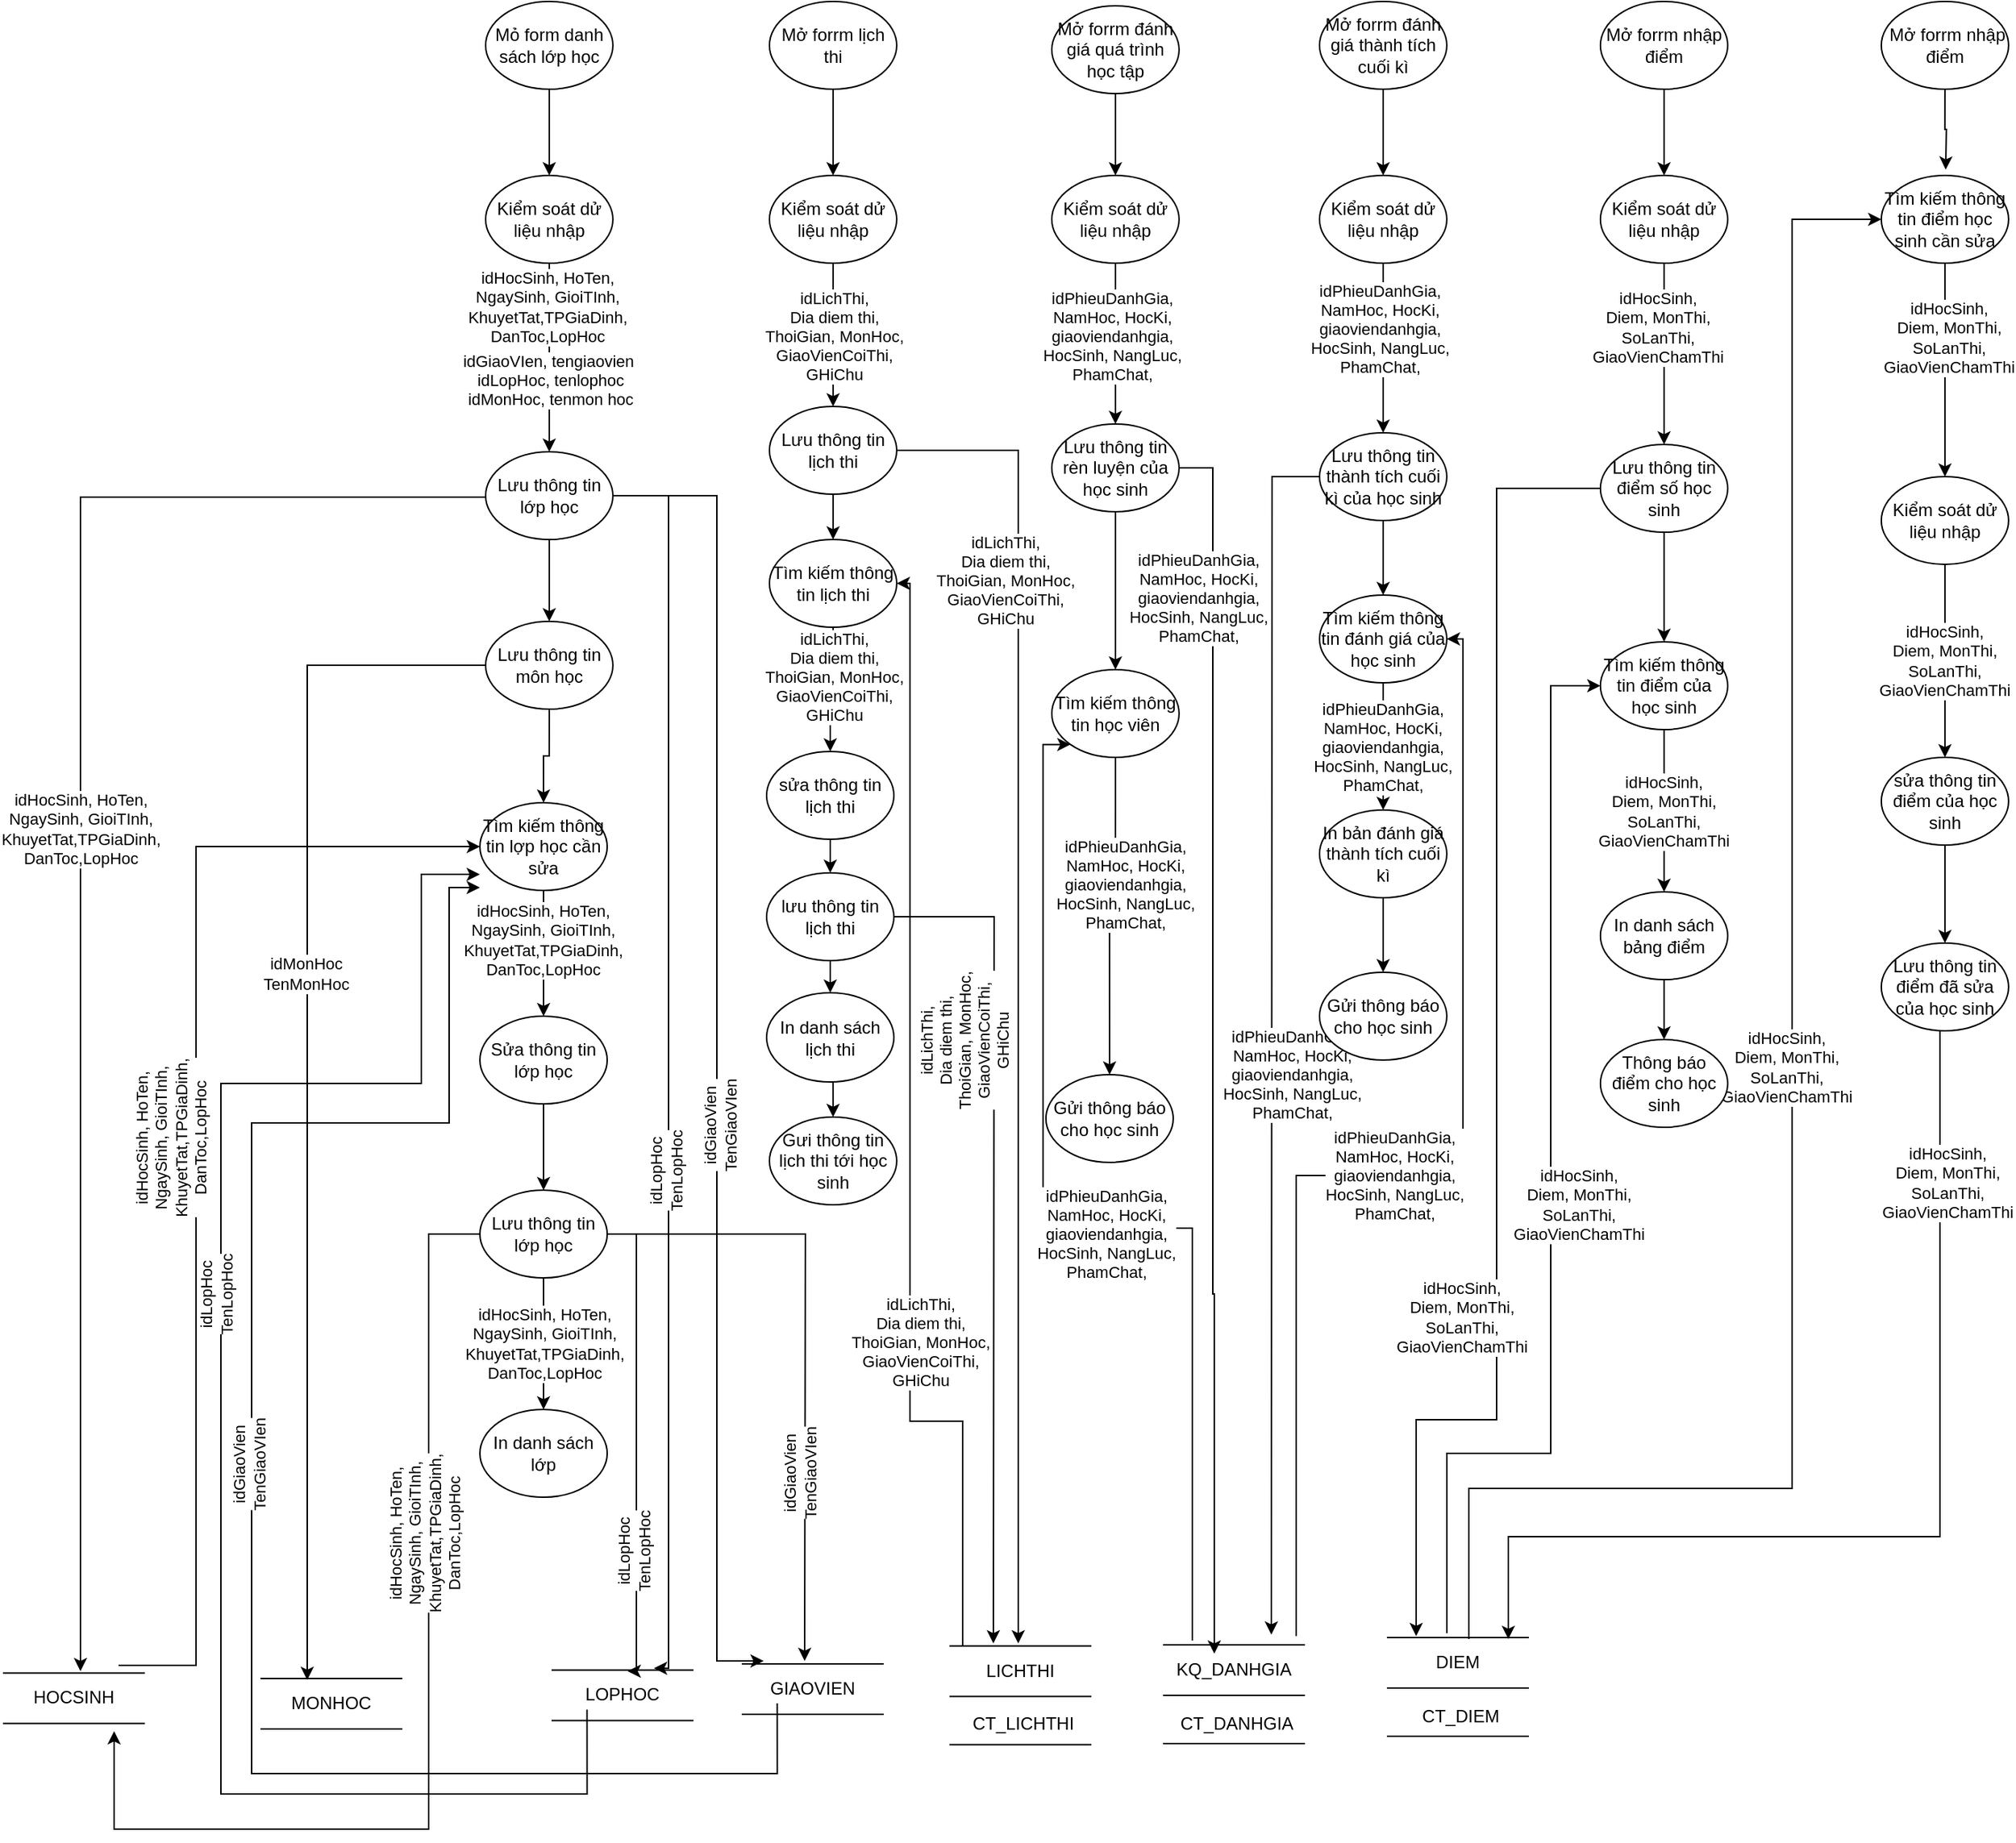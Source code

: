 <mxfile version="14.6.6" type="github">
  <diagram id="HRCuB91BgMO6bVFM-XJB" name="Page-1">
    <mxGraphModel dx="2780" dy="915" grid="0" gridSize="10" guides="1" tooltips="1" connect="1" arrows="1" fold="1" page="1" pageScale="1" pageWidth="1169" pageHeight="827" background="#ffffff" math="0" shadow="0">
      <root>
        <mxCell id="0" />
        <mxCell id="1" parent="0" />
        <mxCell id="DQdRa_5wAz6dzVsRlKzh-37" style="edgeStyle=orthogonalEdgeStyle;rounded=0;orthogonalLoop=1;jettySize=auto;html=1;exitX=0.5;exitY=1;exitDx=0;exitDy=0;entryX=0.5;entryY=0;entryDx=0;entryDy=0;" parent="1" source="DQdRa_5wAz6dzVsRlKzh-1" target="DQdRa_5wAz6dzVsRlKzh-8" edge="1">
          <mxGeometry relative="1" as="geometry" />
        </mxCell>
        <mxCell id="DQdRa_5wAz6dzVsRlKzh-1" value="Mỏ form danh sách lớp học" style="ellipse;whiteSpace=wrap;html=1;" parent="1" vertex="1">
          <mxGeometry x="145.94" y="57" width="87" height="60" as="geometry" />
        </mxCell>
        <mxCell id="DQdRa_5wAz6dzVsRlKzh-38" style="edgeStyle=orthogonalEdgeStyle;rounded=0;orthogonalLoop=1;jettySize=auto;html=1;exitX=0.5;exitY=1;exitDx=0;exitDy=0;entryX=0.5;entryY=0;entryDx=0;entryDy=0;" parent="1" source="DQdRa_5wAz6dzVsRlKzh-3" target="DQdRa_5wAz6dzVsRlKzh-18" edge="1">
          <mxGeometry relative="1" as="geometry" />
        </mxCell>
        <mxCell id="DQdRa_5wAz6dzVsRlKzh-3" value="Mở forrm lịch thi" style="ellipse;whiteSpace=wrap;html=1;" parent="1" vertex="1">
          <mxGeometry x="339.94" y="57" width="87" height="60" as="geometry" />
        </mxCell>
        <mxCell id="DQdRa_5wAz6dzVsRlKzh-39" style="edgeStyle=orthogonalEdgeStyle;rounded=0;orthogonalLoop=1;jettySize=auto;html=1;exitX=0.5;exitY=1;exitDx=0;exitDy=0;entryX=0.5;entryY=0;entryDx=0;entryDy=0;" parent="1" source="DQdRa_5wAz6dzVsRlKzh-4" target="DQdRa_5wAz6dzVsRlKzh-19" edge="1">
          <mxGeometry relative="1" as="geometry" />
        </mxCell>
        <mxCell id="DQdRa_5wAz6dzVsRlKzh-4" value="Mở forrm đánh giá quá trình học tập" style="ellipse;whiteSpace=wrap;html=1;" parent="1" vertex="1">
          <mxGeometry x="532.94" y="60" width="87" height="60" as="geometry" />
        </mxCell>
        <mxCell id="DQdRa_5wAz6dzVsRlKzh-40" style="edgeStyle=orthogonalEdgeStyle;rounded=0;orthogonalLoop=1;jettySize=auto;html=1;exitX=0.5;exitY=1;exitDx=0;exitDy=0;entryX=0.5;entryY=0;entryDx=0;entryDy=0;" parent="1" source="DQdRa_5wAz6dzVsRlKzh-5" target="DQdRa_5wAz6dzVsRlKzh-20" edge="1">
          <mxGeometry relative="1" as="geometry" />
        </mxCell>
        <mxCell id="DQdRa_5wAz6dzVsRlKzh-5" value="Mở forrm đánh giá thành tích cuối kì" style="ellipse;whiteSpace=wrap;html=1;" parent="1" vertex="1">
          <mxGeometry x="715.94" y="57" width="87" height="60" as="geometry" />
        </mxCell>
        <mxCell id="DQdRa_5wAz6dzVsRlKzh-41" style="edgeStyle=orthogonalEdgeStyle;rounded=0;orthogonalLoop=1;jettySize=auto;html=1;exitX=0.5;exitY=1;exitDx=0;exitDy=0;entryX=0.5;entryY=0;entryDx=0;entryDy=0;" parent="1" source="DQdRa_5wAz6dzVsRlKzh-6" target="DQdRa_5wAz6dzVsRlKzh-21" edge="1">
          <mxGeometry relative="1" as="geometry" />
        </mxCell>
        <mxCell id="DQdRa_5wAz6dzVsRlKzh-6" value="Mở forrm nhập điểm" style="ellipse;whiteSpace=wrap;html=1;" parent="1" vertex="1">
          <mxGeometry x="907.94" y="57" width="87" height="60" as="geometry" />
        </mxCell>
        <mxCell id="DQdRa_5wAz6dzVsRlKzh-42" style="edgeStyle=orthogonalEdgeStyle;rounded=0;orthogonalLoop=1;jettySize=auto;html=1;exitX=0.5;exitY=1;exitDx=0;exitDy=0;" parent="1" source="DQdRa_5wAz6dzVsRlKzh-7" edge="1">
          <mxGeometry relative="1" as="geometry">
            <mxPoint x="1143.94" y="172" as="targetPoint" />
          </mxGeometry>
        </mxCell>
        <mxCell id="DQdRa_5wAz6dzVsRlKzh-7" value="&amp;nbsp;Mở forrm nhập điểm" style="ellipse;whiteSpace=wrap;html=1;" parent="1" vertex="1">
          <mxGeometry x="1099.94" y="57" width="87" height="60" as="geometry" />
        </mxCell>
        <mxCell id="DQdRa_5wAz6dzVsRlKzh-45" style="edgeStyle=orthogonalEdgeStyle;rounded=0;orthogonalLoop=1;jettySize=auto;html=1;exitX=0.5;exitY=1;exitDx=0;exitDy=0;entryX=0.5;entryY=0;entryDx=0;entryDy=0;" parent="1" source="DQdRa_5wAz6dzVsRlKzh-8" target="DQdRa_5wAz6dzVsRlKzh-9" edge="1">
          <mxGeometry relative="1" as="geometry" />
        </mxCell>
        <mxCell id="DQdRa_5wAz6dzVsRlKzh-64" value="&lt;div&gt;idHocSinh, HoTen,&lt;/div&gt;&lt;div&gt; NgaySinh, GioiTInh, &lt;br&gt;&lt;/div&gt;&lt;div&gt;KhuyetTat,TPGiaDinh, &lt;br&gt;&lt;/div&gt;&lt;div&gt;DanToc,LopHoc&lt;/div&gt;" style="edgeLabel;html=1;align=center;verticalAlign=middle;resizable=0;points=[];" parent="DQdRa_5wAz6dzVsRlKzh-45" vertex="1" connectable="0">
          <mxGeometry x="-0.26" y="-2" relative="1" as="geometry">
            <mxPoint y="-18" as="offset" />
          </mxGeometry>
        </mxCell>
        <mxCell id="LD-oFK9vkFttL465IhcC-10" value="idGiaoVIen, tengiaovien&amp;nbsp;&lt;br&gt;idLopHoc, tenlophoc&lt;br&gt;idMonHoc, tenmon hoc" style="edgeLabel;html=1;align=center;verticalAlign=middle;resizable=0;points=[];" vertex="1" connectable="0" parent="DQdRa_5wAz6dzVsRlKzh-45">
          <mxGeometry x="0.23" relative="1" as="geometry">
            <mxPoint as="offset" />
          </mxGeometry>
        </mxCell>
        <mxCell id="DQdRa_5wAz6dzVsRlKzh-8" value="Kiểm soát dử liệu nhập" style="ellipse;whiteSpace=wrap;html=1;" parent="1" vertex="1">
          <mxGeometry x="145.94" y="176" width="87" height="60" as="geometry" />
        </mxCell>
        <mxCell id="DQdRa_5wAz6dzVsRlKzh-50" value="&lt;div&gt;idHocSinh, HoTen,&lt;/div&gt;&lt;div&gt; NgaySinh, GioiTInh, &lt;br&gt;&lt;/div&gt;&lt;div&gt;KhuyetTat,TPGiaDinh, &lt;br&gt;&lt;/div&gt;&lt;div&gt;DanToc,LopHoc&lt;/div&gt;" style="edgeStyle=orthogonalEdgeStyle;rounded=0;orthogonalLoop=1;jettySize=auto;html=1;exitX=0.5;exitY=1;exitDx=0;exitDy=0;" parent="1" source="DQdRa_5wAz6dzVsRlKzh-9" edge="1">
          <mxGeometry x="-0.0" relative="1" as="geometry">
            <mxPoint x="-131" y="1199" as="targetPoint" />
            <Array as="points">
              <mxPoint x="189" y="396" />
              <mxPoint x="-131" y="396" />
            </Array>
            <mxPoint as="offset" />
          </mxGeometry>
        </mxCell>
        <mxCell id="DQdRa_5wAz6dzVsRlKzh-91" style="edgeStyle=orthogonalEdgeStyle;rounded=0;orthogonalLoop=1;jettySize=auto;html=1;exitX=0.5;exitY=1;exitDx=0;exitDy=0;entryX=0.5;entryY=0;entryDx=0;entryDy=0;" parent="1" source="DQdRa_5wAz6dzVsRlKzh-9" target="LD-oFK9vkFttL465IhcC-12" edge="1">
          <mxGeometry relative="1" as="geometry" />
        </mxCell>
        <mxCell id="LD-oFK9vkFttL465IhcC-16" style="edgeStyle=orthogonalEdgeStyle;rounded=0;orthogonalLoop=1;jettySize=auto;html=1;exitX=1;exitY=0.5;exitDx=0;exitDy=0;" edge="1" parent="1" source="DQdRa_5wAz6dzVsRlKzh-9">
          <mxGeometry relative="1" as="geometry">
            <mxPoint x="261" y="1197" as="targetPoint" />
            <Array as="points">
              <mxPoint x="271" y="395" />
              <mxPoint x="271" y="1197" />
            </Array>
          </mxGeometry>
        </mxCell>
        <mxCell id="LD-oFK9vkFttL465IhcC-17" value="idLopHoc&lt;br&gt;TenLopHoc" style="edgeLabel;html=1;align=center;verticalAlign=middle;resizable=0;points=[];rotation=-90;" vertex="1" connectable="0" parent="LD-oFK9vkFttL465IhcC-16">
          <mxGeometry x="0.176" y="-2" relative="1" as="geometry">
            <mxPoint as="offset" />
          </mxGeometry>
        </mxCell>
        <mxCell id="LD-oFK9vkFttL465IhcC-18" style="edgeStyle=orthogonalEdgeStyle;rounded=0;orthogonalLoop=1;jettySize=auto;html=1;exitX=1;exitY=0.5;exitDx=0;exitDy=0;" edge="1" parent="1" source="DQdRa_5wAz6dzVsRlKzh-9">
          <mxGeometry relative="1" as="geometry">
            <mxPoint x="336" y="1192" as="targetPoint" />
            <Array as="points">
              <mxPoint x="304" y="395" />
              <mxPoint x="304" y="1192" />
            </Array>
          </mxGeometry>
        </mxCell>
        <mxCell id="LD-oFK9vkFttL465IhcC-19" value="idGiaoVien&lt;br&gt;TenGiaoVIen" style="edgeLabel;html=1;align=center;verticalAlign=middle;resizable=0;points=[];rotation=-90;" vertex="1" connectable="0" parent="LD-oFK9vkFttL465IhcC-18">
          <mxGeometry x="0.116" y="2" relative="1" as="geometry">
            <mxPoint as="offset" />
          </mxGeometry>
        </mxCell>
        <mxCell id="DQdRa_5wAz6dzVsRlKzh-9" value="Lưu thông tin lớp học" style="ellipse;whiteSpace=wrap;html=1;" parent="1" vertex="1">
          <mxGeometry x="145.94" y="365" width="87" height="60" as="geometry" />
        </mxCell>
        <mxCell id="DQdRa_5wAz6dzVsRlKzh-61" style="edgeStyle=orthogonalEdgeStyle;rounded=0;orthogonalLoop=1;jettySize=auto;html=1;exitX=0.5;exitY=1;exitDx=0;exitDy=0;entryX=0.5;entryY=0;entryDx=0;entryDy=0;" parent="1" source="DQdRa_5wAz6dzVsRlKzh-10" target="DQdRa_5wAz6dzVsRlKzh-11" edge="1">
          <mxGeometry relative="1" as="geometry" />
        </mxCell>
        <mxCell id="DQdRa_5wAz6dzVsRlKzh-94" value="&lt;div&gt;idHocSinh, HoTen,&lt;/div&gt;&lt;div&gt; NgaySinh, GioiTInh, &lt;br&gt;&lt;/div&gt;&lt;div&gt;KhuyetTat,TPGiaDinh, &lt;br&gt;&lt;/div&gt;&lt;div&gt;DanToc,LopHoc&lt;/div&gt;" style="edgeLabel;html=1;align=center;verticalAlign=middle;resizable=0;points=[];" parent="DQdRa_5wAz6dzVsRlKzh-61" vertex="1" connectable="0">
          <mxGeometry x="-0.209" y="-1" relative="1" as="geometry">
            <mxPoint as="offset" />
          </mxGeometry>
        </mxCell>
        <mxCell id="DQdRa_5wAz6dzVsRlKzh-10" value="Tìm kiếm thông tin lợp học cần sửa" style="ellipse;whiteSpace=wrap;html=1;" parent="1" vertex="1">
          <mxGeometry x="142.04" y="605" width="87" height="60" as="geometry" />
        </mxCell>
        <mxCell id="DQdRa_5wAz6dzVsRlKzh-62" value="" style="edgeStyle=orthogonalEdgeStyle;rounded=0;orthogonalLoop=1;jettySize=auto;html=1;exitX=0.5;exitY=1;exitDx=0;exitDy=0;entryX=0.5;entryY=0;entryDx=0;entryDy=0;" parent="1" source="DQdRa_5wAz6dzVsRlKzh-11" target="DQdRa_5wAz6dzVsRlKzh-12" edge="1">
          <mxGeometry relative="1" as="geometry" />
        </mxCell>
        <mxCell id="DQdRa_5wAz6dzVsRlKzh-11" value="Sửa thông tin lớp học" style="ellipse;whiteSpace=wrap;html=1;" parent="1" vertex="1">
          <mxGeometry x="142.04" y="751" width="87" height="60" as="geometry" />
        </mxCell>
        <mxCell id="DQdRa_5wAz6dzVsRlKzh-63" value="&lt;div&gt;idHocSinh, HoTen,&lt;/div&gt;&lt;div&gt; NgaySinh, GioiTInh, &lt;br&gt;&lt;/div&gt;&lt;div&gt;KhuyetTat,TPGiaDinh, &lt;br&gt;&lt;/div&gt;&lt;div&gt;DanToc,LopHoc&lt;/div&gt;" style="edgeStyle=orthogonalEdgeStyle;rounded=0;orthogonalLoop=1;jettySize=auto;html=1;exitX=0.5;exitY=1;exitDx=0;exitDy=0;entryX=0.5;entryY=0;entryDx=0;entryDy=0;" parent="1" source="DQdRa_5wAz6dzVsRlKzh-12" target="DQdRa_5wAz6dzVsRlKzh-13" edge="1">
          <mxGeometry relative="1" as="geometry" />
        </mxCell>
        <mxCell id="LD-oFK9vkFttL465IhcC-20" style="edgeStyle=orthogonalEdgeStyle;rounded=0;orthogonalLoop=1;jettySize=auto;html=1;exitX=0;exitY=0.5;exitDx=0;exitDy=0;" edge="1" parent="1" source="DQdRa_5wAz6dzVsRlKzh-12">
          <mxGeometry relative="1" as="geometry">
            <mxPoint x="-108" y="1240" as="targetPoint" />
            <Array as="points">
              <mxPoint x="107" y="900" />
              <mxPoint x="107" y="1307" />
              <mxPoint x="-108" y="1307" />
            </Array>
          </mxGeometry>
        </mxCell>
        <mxCell id="LD-oFK9vkFttL465IhcC-21" value="&lt;div&gt;idHocSinh, HoTen,&lt;/div&gt;&lt;div&gt;NgaySinh, GioiTInh,&lt;br&gt;&lt;/div&gt;&lt;div&gt;KhuyetTat,TPGiaDinh,&lt;br&gt;&lt;/div&gt;&lt;div&gt;DanToc,LopHoc&lt;/div&gt;" style="edgeLabel;html=1;align=center;verticalAlign=middle;resizable=0;points=[];rotation=-90;" vertex="1" connectable="0" parent="LD-oFK9vkFttL465IhcC-20">
          <mxGeometry x="-0.45" y="1" relative="1" as="geometry">
            <mxPoint x="-4" y="41" as="offset" />
          </mxGeometry>
        </mxCell>
        <mxCell id="LD-oFK9vkFttL465IhcC-22" style="edgeStyle=orthogonalEdgeStyle;rounded=0;orthogonalLoop=1;jettySize=auto;html=1;exitX=1;exitY=0.5;exitDx=0;exitDy=0;" edge="1" parent="1" source="DQdRa_5wAz6dzVsRlKzh-12">
          <mxGeometry relative="1" as="geometry">
            <mxPoint x="243" y="1199" as="targetPoint" />
            <Array as="points">
              <mxPoint x="249" y="900" />
              <mxPoint x="249" y="1199" />
            </Array>
          </mxGeometry>
        </mxCell>
        <mxCell id="LD-oFK9vkFttL465IhcC-23" value="idLopHoc&lt;br&gt;TenLopHoc" style="edgeLabel;html=1;align=center;verticalAlign=middle;resizable=0;points=[];rotation=-90;" vertex="1" connectable="0" parent="LD-oFK9vkFttL465IhcC-22">
          <mxGeometry x="0.188" y="1" relative="1" as="geometry">
            <mxPoint x="-3" y="44" as="offset" />
          </mxGeometry>
        </mxCell>
        <mxCell id="LD-oFK9vkFttL465IhcC-24" style="edgeStyle=orthogonalEdgeStyle;rounded=0;orthogonalLoop=1;jettySize=auto;html=1;exitX=1;exitY=0.5;exitDx=0;exitDy=0;" edge="1" parent="1" source="DQdRa_5wAz6dzVsRlKzh-12">
          <mxGeometry relative="1" as="geometry">
            <mxPoint x="364" y="1192" as="targetPoint" />
          </mxGeometry>
        </mxCell>
        <mxCell id="LD-oFK9vkFttL465IhcC-25" value="idGiaoVien&lt;br&gt;TenGiaoVIen" style="edgeLabel;html=1;align=center;verticalAlign=middle;resizable=0;points=[];rotation=-90;" vertex="1" connectable="0" parent="LD-oFK9vkFttL465IhcC-24">
          <mxGeometry x="0.4" y="-3" relative="1" as="geometry">
            <mxPoint as="offset" />
          </mxGeometry>
        </mxCell>
        <mxCell id="DQdRa_5wAz6dzVsRlKzh-12" value="Lưu thông tin lớp học" style="ellipse;whiteSpace=wrap;html=1;" parent="1" vertex="1">
          <mxGeometry x="142.04" y="870" width="87" height="60" as="geometry" />
        </mxCell>
        <mxCell id="DQdRa_5wAz6dzVsRlKzh-92" style="edgeStyle=orthogonalEdgeStyle;rounded=0;orthogonalLoop=1;jettySize=auto;html=1;entryX=0;entryY=0.5;entryDx=0;entryDy=0;" parent="1" target="DQdRa_5wAz6dzVsRlKzh-10" edge="1">
          <mxGeometry relative="1" as="geometry">
            <mxPoint x="-105" y="1195" as="sourcePoint" />
            <Array as="points">
              <mxPoint x="-52" y="1195" />
              <mxPoint x="-52" y="635" />
            </Array>
          </mxGeometry>
        </mxCell>
        <mxCell id="DQdRa_5wAz6dzVsRlKzh-93" value="&lt;div&gt;idHocSinh, HoTen,&lt;/div&gt;&lt;div&gt; NgaySinh, GioiTInh, &lt;br&gt;&lt;/div&gt;&lt;div&gt;KhuyetTat,TPGiaDinh, &lt;br&gt;&lt;/div&gt;&lt;div&gt;DanToc,LopHoc&lt;/div&gt;" style="edgeLabel;html=1;align=center;verticalAlign=middle;resizable=0;points=[];rotation=-90;" parent="DQdRa_5wAz6dzVsRlKzh-92" vertex="1" connectable="0">
          <mxGeometry x="0.456" y="-2" relative="1" as="geometry">
            <mxPoint x="-19" y="174" as="offset" />
          </mxGeometry>
        </mxCell>
        <mxCell id="DQdRa_5wAz6dzVsRlKzh-13" value="In danh sách lớp" style="ellipse;whiteSpace=wrap;html=1;" parent="1" vertex="1">
          <mxGeometry x="142.04" y="1020" width="87" height="60" as="geometry" />
        </mxCell>
        <mxCell id="DQdRa_5wAz6dzVsRlKzh-51" style="edgeStyle=orthogonalEdgeStyle;rounded=0;orthogonalLoop=1;jettySize=auto;html=1;exitX=0.5;exitY=1;exitDx=0;exitDy=0;entryX=0.5;entryY=0;entryDx=0;entryDy=0;" parent="1" source="DQdRa_5wAz6dzVsRlKzh-15" target="DQdRa_5wAz6dzVsRlKzh-16" edge="1">
          <mxGeometry relative="1" as="geometry" />
        </mxCell>
        <mxCell id="DQdRa_5wAz6dzVsRlKzh-95" style="edgeStyle=orthogonalEdgeStyle;rounded=0;orthogonalLoop=1;jettySize=auto;html=1;exitX=1;exitY=0.5;exitDx=0;exitDy=0;" parent="1" source="DQdRa_5wAz6dzVsRlKzh-15" edge="1">
          <mxGeometry relative="1" as="geometry">
            <mxPoint x="510" y="1180" as="targetPoint" />
            <Array as="points">
              <mxPoint x="510" y="364" />
              <mxPoint x="510" y="1180" />
            </Array>
          </mxGeometry>
        </mxCell>
        <mxCell id="DQdRa_5wAz6dzVsRlKzh-98" value="&lt;div&gt;idLichThi, &lt;br&gt;&lt;/div&gt;&lt;div&gt;Dia diem thi, &lt;br&gt;&lt;/div&gt;&lt;div&gt;ThoiGian, MonHoc, &lt;br&gt;&lt;/div&gt;&lt;div&gt;GiaoVienCoiThi, &lt;br&gt;&lt;/div&gt;&lt;div&gt;GHiChu&lt;/div&gt;" style="edgeLabel;html=1;align=center;verticalAlign=middle;resizable=0;points=[];" parent="DQdRa_5wAz6dzVsRlKzh-95" vertex="1" connectable="0">
          <mxGeometry x="-0.446" y="1" relative="1" as="geometry">
            <mxPoint x="-10" y="-77" as="offset" />
          </mxGeometry>
        </mxCell>
        <mxCell id="DQdRa_5wAz6dzVsRlKzh-15" value="Lưu thông tin lịch thi" style="ellipse;whiteSpace=wrap;html=1;" parent="1" vertex="1">
          <mxGeometry x="339.94" y="334" width="87" height="60" as="geometry" />
        </mxCell>
        <mxCell id="DQdRa_5wAz6dzVsRlKzh-60" style="edgeStyle=orthogonalEdgeStyle;rounded=0;orthogonalLoop=1;jettySize=auto;html=1;exitX=0.5;exitY=1;exitDx=0;exitDy=0;entryX=0.5;entryY=0;entryDx=0;entryDy=0;" parent="1" source="DQdRa_5wAz6dzVsRlKzh-16" target="LD-oFK9vkFttL465IhcC-26" edge="1">
          <mxGeometry relative="1" as="geometry" />
        </mxCell>
        <mxCell id="DQdRa_5wAz6dzVsRlKzh-101" value="&lt;div&gt;idLichThi, &lt;br&gt;&lt;/div&gt;&lt;div&gt;Dia diem thi, &lt;br&gt;&lt;/div&gt;&lt;div&gt;ThoiGian, MonHoc, &lt;br&gt;&lt;/div&gt;&lt;div&gt;GiaoVienCoiThi, &lt;br&gt;&lt;/div&gt;&lt;div&gt;GHiChu&lt;/div&gt;" style="edgeLabel;html=1;align=center;verticalAlign=middle;resizable=0;points=[];" parent="DQdRa_5wAz6dzVsRlKzh-60" vertex="1" connectable="0">
          <mxGeometry x="-0.301" relative="1" as="geometry">
            <mxPoint y="3" as="offset" />
          </mxGeometry>
        </mxCell>
        <mxCell id="DQdRa_5wAz6dzVsRlKzh-16" value="Tìm kiếm thông tin lịch thi" style="ellipse;whiteSpace=wrap;html=1;" parent="1" vertex="1">
          <mxGeometry x="339.94" y="425" width="87" height="60" as="geometry" />
        </mxCell>
        <mxCell id="DQdRa_5wAz6dzVsRlKzh-99" style="edgeStyle=orthogonalEdgeStyle;rounded=0;orthogonalLoop=1;jettySize=auto;html=1;entryX=1;entryY=0.5;entryDx=0;entryDy=0;" parent="1" target="DQdRa_5wAz6dzVsRlKzh-16" edge="1">
          <mxGeometry relative="1" as="geometry">
            <mxPoint x="472" y="1182" as="sourcePoint" />
            <Array as="points">
              <mxPoint x="472" y="1028" />
              <mxPoint x="436" y="1028" />
              <mxPoint x="436" y="455" />
            </Array>
          </mxGeometry>
        </mxCell>
        <mxCell id="DQdRa_5wAz6dzVsRlKzh-100" value="&lt;div&gt;idLichThi, &lt;br&gt;&lt;/div&gt;&lt;div&gt;Dia diem thi, &lt;br&gt;&lt;/div&gt;&lt;div&gt;ThoiGian, MonHoc, &lt;br&gt;&lt;/div&gt;&lt;div&gt;GiaoVienCoiThi, &lt;br&gt;&lt;/div&gt;&lt;div&gt;GHiChu&lt;/div&gt;" style="edgeLabel;html=1;align=center;verticalAlign=middle;resizable=0;points=[];" parent="DQdRa_5wAz6dzVsRlKzh-99" vertex="1" connectable="0">
          <mxGeometry x="0.256" y="1" relative="1" as="geometry">
            <mxPoint x="8" y="241" as="offset" />
          </mxGeometry>
        </mxCell>
        <mxCell id="DQdRa_5wAz6dzVsRlKzh-17" value="Gưi thông tin lịch thi tới học sinh" style="ellipse;whiteSpace=wrap;html=1;" parent="1" vertex="1">
          <mxGeometry x="339.94" y="820" width="87" height="60" as="geometry" />
        </mxCell>
        <mxCell id="DQdRa_5wAz6dzVsRlKzh-96" style="edgeStyle=orthogonalEdgeStyle;rounded=0;orthogonalLoop=1;jettySize=auto;html=1;exitX=0.5;exitY=1;exitDx=0;exitDy=0;entryX=0.5;entryY=0;entryDx=0;entryDy=0;" parent="1" source="DQdRa_5wAz6dzVsRlKzh-18" target="DQdRa_5wAz6dzVsRlKzh-15" edge="1">
          <mxGeometry relative="1" as="geometry" />
        </mxCell>
        <mxCell id="DQdRa_5wAz6dzVsRlKzh-97" value="&lt;div&gt;idLichThi, &lt;br&gt;&lt;/div&gt;&lt;div&gt;Dia diem thi, &lt;br&gt;&lt;/div&gt;&lt;div&gt;ThoiGian, MonHoc, &lt;br&gt;&lt;/div&gt;&lt;div&gt;GiaoVienCoiThi, &lt;br&gt;&lt;/div&gt;&lt;div&gt;GHiChu&lt;/div&gt;" style="edgeLabel;html=1;align=center;verticalAlign=middle;resizable=0;points=[];" parent="DQdRa_5wAz6dzVsRlKzh-96" vertex="1" connectable="0">
          <mxGeometry x="-0.273" y="-3" relative="1" as="geometry">
            <mxPoint x="3" y="14" as="offset" />
          </mxGeometry>
        </mxCell>
        <mxCell id="DQdRa_5wAz6dzVsRlKzh-18" value="Kiểm soát dử liệu nhập" style="ellipse;whiteSpace=wrap;html=1;" parent="1" vertex="1">
          <mxGeometry x="339.94" y="176" width="87" height="60" as="geometry" />
        </mxCell>
        <mxCell id="DQdRa_5wAz6dzVsRlKzh-102" style="edgeStyle=orthogonalEdgeStyle;rounded=0;orthogonalLoop=1;jettySize=auto;html=1;exitX=0.5;exitY=1;exitDx=0;exitDy=0;entryX=0.5;entryY=0;entryDx=0;entryDy=0;" parent="1" source="DQdRa_5wAz6dzVsRlKzh-19" target="DQdRa_5wAz6dzVsRlKzh-24" edge="1">
          <mxGeometry relative="1" as="geometry" />
        </mxCell>
        <mxCell id="DQdRa_5wAz6dzVsRlKzh-103" value="&lt;div&gt;idPhieuDanhGia, &lt;br&gt;&lt;/div&gt;&lt;div&gt;NamHoc, HocKi, &lt;br&gt;&lt;/div&gt;&lt;div&gt;giaoviendanhgia, &lt;br&gt;&lt;/div&gt;&lt;div&gt;HocSinh, NangLuc, &lt;br&gt;&lt;/div&gt;&lt;div&gt;PhamChat, &lt;/div&gt;" style="edgeLabel;html=1;align=center;verticalAlign=middle;resizable=0;points=[];" parent="DQdRa_5wAz6dzVsRlKzh-102" vertex="1" connectable="0">
          <mxGeometry x="-0.288" y="-3" relative="1" as="geometry">
            <mxPoint y="11" as="offset" />
          </mxGeometry>
        </mxCell>
        <mxCell id="DQdRa_5wAz6dzVsRlKzh-19" value="Kiểm soát dử liệu nhập" style="ellipse;whiteSpace=wrap;html=1;" parent="1" vertex="1">
          <mxGeometry x="532.94" y="176" width="87" height="60" as="geometry" />
        </mxCell>
        <mxCell id="DQdRa_5wAz6dzVsRlKzh-48" style="edgeStyle=orthogonalEdgeStyle;rounded=0;orthogonalLoop=1;jettySize=auto;html=1;exitX=0.5;exitY=1;exitDx=0;exitDy=0;" parent="1" source="DQdRa_5wAz6dzVsRlKzh-20" target="DQdRa_5wAz6dzVsRlKzh-27" edge="1">
          <mxGeometry relative="1" as="geometry" />
        </mxCell>
        <mxCell id="DQdRa_5wAz6dzVsRlKzh-110" value="&lt;div&gt;idPhieuDanhGia, &lt;br&gt;&lt;/div&gt;&lt;div&gt;NamHoc, HocKi, &lt;br&gt;&lt;/div&gt;&lt;div&gt;giaoviendanhgia, &lt;br&gt;&lt;/div&gt;&lt;div&gt;HocSinh, NangLuc, &lt;br&gt;&lt;/div&gt;&lt;div&gt;PhamChat, &lt;/div&gt;" style="edgeLabel;html=1;align=center;verticalAlign=middle;resizable=0;points=[];" parent="DQdRa_5wAz6dzVsRlKzh-48" vertex="1" connectable="0">
          <mxGeometry x="-0.223" y="-3" relative="1" as="geometry">
            <mxPoint as="offset" />
          </mxGeometry>
        </mxCell>
        <mxCell id="DQdRa_5wAz6dzVsRlKzh-20" value="Kiểm soát dử liệu nhập" style="ellipse;whiteSpace=wrap;html=1;" parent="1" vertex="1">
          <mxGeometry x="715.94" y="176" width="87" height="60" as="geometry" />
        </mxCell>
        <mxCell id="DQdRa_5wAz6dzVsRlKzh-49" style="edgeStyle=orthogonalEdgeStyle;rounded=0;orthogonalLoop=1;jettySize=auto;html=1;exitX=0.5;exitY=1;exitDx=0;exitDy=0;" parent="1" source="DQdRa_5wAz6dzVsRlKzh-21" target="DQdRa_5wAz6dzVsRlKzh-30" edge="1">
          <mxGeometry relative="1" as="geometry" />
        </mxCell>
        <mxCell id="DQdRa_5wAz6dzVsRlKzh-114" value="&lt;div&gt;idHocSinh, &lt;br&gt;&lt;/div&gt;&lt;div&gt;Diem, MonThi, &lt;br&gt;&lt;/div&gt;&lt;div&gt;SoLanThi, &lt;br&gt;&lt;/div&gt;&lt;div&gt;GiaoVienChamThi&lt;/div&gt;" style="edgeLabel;html=1;align=center;verticalAlign=middle;resizable=0;points=[];" parent="DQdRa_5wAz6dzVsRlKzh-49" vertex="1" connectable="0">
          <mxGeometry x="-0.292" y="-5" relative="1" as="geometry">
            <mxPoint as="offset" />
          </mxGeometry>
        </mxCell>
        <mxCell id="DQdRa_5wAz6dzVsRlKzh-21" value="Kiểm soát dử liệu nhập" style="ellipse;whiteSpace=wrap;html=1;" parent="1" vertex="1">
          <mxGeometry x="907.94" y="176" width="87" height="60" as="geometry" />
        </mxCell>
        <mxCell id="DQdRa_5wAz6dzVsRlKzh-55" value="&lt;div&gt;idHocSinh, &lt;br&gt;&lt;/div&gt;&lt;div&gt;Diem, MonThi, &lt;br&gt;&lt;/div&gt;&lt;div&gt;SoLanThi, &lt;br&gt;&lt;/div&gt;&lt;div&gt;GiaoVienChamThi&lt;/div&gt;" style="edgeStyle=orthogonalEdgeStyle;rounded=0;orthogonalLoop=1;jettySize=auto;html=1;exitX=0.5;exitY=1;exitDx=0;exitDy=0;entryX=0.5;entryY=0;entryDx=0;entryDy=0;" parent="1" source="DQdRa_5wAz6dzVsRlKzh-22" target="LD-oFK9vkFttL465IhcC-40" edge="1">
          <mxGeometry relative="1" as="geometry">
            <mxPoint x="1139.44" y="543.0" as="targetPoint" />
            <mxPoint as="offset" />
          </mxGeometry>
        </mxCell>
        <mxCell id="DQdRa_5wAz6dzVsRlKzh-22" value="Kiểm soát dử liệu nhập" style="ellipse;whiteSpace=wrap;html=1;" parent="1" vertex="1">
          <mxGeometry x="1099.94" y="382" width="87" height="60" as="geometry" />
        </mxCell>
        <mxCell id="DQdRa_5wAz6dzVsRlKzh-59" value="&lt;div&gt;idPhieuDanhGia, &lt;br&gt;&lt;/div&gt;&lt;div&gt;NamHoc, HocKi, &lt;br&gt;&lt;/div&gt;&lt;div&gt;giaoviendanhgia, &lt;br&gt;&lt;/div&gt;&lt;div&gt;HocSinh, NangLuc, &lt;br&gt;&lt;/div&gt;&lt;div&gt;PhamChat, &lt;/div&gt;" style="edgeStyle=orthogonalEdgeStyle;rounded=0;orthogonalLoop=1;jettySize=auto;html=1;exitX=0.5;exitY=1;exitDx=0;exitDy=0;" parent="1" source="DQdRa_5wAz6dzVsRlKzh-23" target="DQdRa_5wAz6dzVsRlKzh-25" edge="1">
          <mxGeometry x="-0.213" y="7" relative="1" as="geometry">
            <mxPoint as="offset" />
          </mxGeometry>
        </mxCell>
        <mxCell id="DQdRa_5wAz6dzVsRlKzh-23" value="Tìm kiếm thông tin học viên" style="ellipse;whiteSpace=wrap;html=1;" parent="1" vertex="1">
          <mxGeometry x="532.94" y="514" width="87" height="60" as="geometry" />
        </mxCell>
        <mxCell id="DQdRa_5wAz6dzVsRlKzh-52" style="edgeStyle=orthogonalEdgeStyle;rounded=0;orthogonalLoop=1;jettySize=auto;html=1;exitX=0.5;exitY=1;exitDx=0;exitDy=0;entryX=0.5;entryY=0;entryDx=0;entryDy=0;" parent="1" source="DQdRa_5wAz6dzVsRlKzh-24" target="DQdRa_5wAz6dzVsRlKzh-23" edge="1">
          <mxGeometry relative="1" as="geometry" />
        </mxCell>
        <mxCell id="DQdRa_5wAz6dzVsRlKzh-104" style="edgeStyle=orthogonalEdgeStyle;rounded=0;orthogonalLoop=1;jettySize=auto;html=1;exitX=1;exitY=0.5;exitDx=0;exitDy=0;" parent="1" source="DQdRa_5wAz6dzVsRlKzh-24" edge="1">
          <mxGeometry relative="1" as="geometry">
            <mxPoint x="644" y="1187" as="targetPoint" />
            <Array as="points">
              <mxPoint x="643" y="376" />
              <mxPoint x="643" y="941" />
              <mxPoint x="644" y="941" />
            </Array>
          </mxGeometry>
        </mxCell>
        <mxCell id="DQdRa_5wAz6dzVsRlKzh-105" value="&lt;div&gt;idPhieuDanhGia, &lt;br&gt;&lt;/div&gt;&lt;div&gt;NamHoc, HocKi, &lt;br&gt;&lt;/div&gt;&lt;div&gt;giaoviendanhgia, &lt;br&gt;&lt;/div&gt;&lt;div&gt;HocSinh, NangLuc, &lt;br&gt;&lt;/div&gt;&lt;div&gt;PhamChat, &lt;/div&gt;" style="edgeLabel;html=1;align=center;verticalAlign=middle;resizable=0;points=[];" parent="DQdRa_5wAz6dzVsRlKzh-104" vertex="1" connectable="0">
          <mxGeometry x="-0.054" relative="1" as="geometry">
            <mxPoint x="-10" y="-283" as="offset" />
          </mxGeometry>
        </mxCell>
        <mxCell id="DQdRa_5wAz6dzVsRlKzh-24" value="Lưu thông tin rèn luyện của học sinh" style="ellipse;whiteSpace=wrap;html=1;" parent="1" vertex="1">
          <mxGeometry x="532.94" y="346" width="87" height="60" as="geometry" />
        </mxCell>
        <mxCell id="DQdRa_5wAz6dzVsRlKzh-25" value="Gửi thông báo cho học sinh" style="ellipse;whiteSpace=wrap;html=1;" parent="1" vertex="1">
          <mxGeometry x="528.94" y="791" width="87" height="60" as="geometry" />
        </mxCell>
        <mxCell id="DQdRa_5wAz6dzVsRlKzh-53" value="" style="edgeStyle=orthogonalEdgeStyle;rounded=0;orthogonalLoop=1;jettySize=auto;html=1;exitX=0.5;exitY=1;exitDx=0;exitDy=0;entryX=0.5;entryY=0;entryDx=0;entryDy=0;" parent="1" source="DQdRa_5wAz6dzVsRlKzh-27" target="DQdRa_5wAz6dzVsRlKzh-28" edge="1">
          <mxGeometry relative="1" as="geometry" />
        </mxCell>
        <mxCell id="DQdRa_5wAz6dzVsRlKzh-109" style="edgeStyle=orthogonalEdgeStyle;rounded=0;orthogonalLoop=1;jettySize=auto;html=1;exitX=0;exitY=0.5;exitDx=0;exitDy=0;" parent="1" source="DQdRa_5wAz6dzVsRlKzh-27" edge="1">
          <mxGeometry relative="1" as="geometry">
            <mxPoint x="683" y="1174" as="targetPoint" />
          </mxGeometry>
        </mxCell>
        <mxCell id="DQdRa_5wAz6dzVsRlKzh-111" value="&lt;div&gt;idPhieuDanhGia, &lt;br&gt;&lt;/div&gt;&lt;div&gt;NamHoc, HocKi, &lt;br&gt;&lt;/div&gt;&lt;div&gt;giaoviendanhgia, &lt;br&gt;&lt;/div&gt;&lt;div&gt;HocSinh, NangLuc, &lt;br&gt;&lt;/div&gt;&lt;div&gt;PhamChat, &lt;/div&gt;" style="edgeLabel;html=1;align=center;verticalAlign=middle;resizable=0;points=[];" parent="DQdRa_5wAz6dzVsRlKzh-109" vertex="1" connectable="0">
          <mxGeometry x="0.306" relative="1" as="geometry">
            <mxPoint x="14" y="-97" as="offset" />
          </mxGeometry>
        </mxCell>
        <mxCell id="DQdRa_5wAz6dzVsRlKzh-27" value="Lưu thông tin thành tích cuối kì của học sinh" style="ellipse;whiteSpace=wrap;html=1;" parent="1" vertex="1">
          <mxGeometry x="715.94" y="352" width="87" height="60" as="geometry" />
        </mxCell>
        <mxCell id="DQdRa_5wAz6dzVsRlKzh-58" value="&lt;div&gt;idPhieuDanhGia, &lt;br&gt;&lt;/div&gt;&lt;div&gt;NamHoc, HocKi, &lt;br&gt;&lt;/div&gt;&lt;div&gt;giaoviendanhgia, &lt;br&gt;&lt;/div&gt;&lt;div&gt;HocSinh, NangLuc, &lt;br&gt;&lt;/div&gt;&lt;div&gt;PhamChat, &lt;/div&gt;" style="edgeStyle=orthogonalEdgeStyle;rounded=0;orthogonalLoop=1;jettySize=auto;html=1;exitX=0.5;exitY=1;exitDx=0;exitDy=0;entryX=0.5;entryY=0;entryDx=0;entryDy=0;" parent="1" source="DQdRa_5wAz6dzVsRlKzh-28" target="DQdRa_5wAz6dzVsRlKzh-29" edge="1">
          <mxGeometry relative="1" as="geometry" />
        </mxCell>
        <mxCell id="DQdRa_5wAz6dzVsRlKzh-28" value="Tìm kiếm thông tin đánh giá của học sinh" style="ellipse;whiteSpace=wrap;html=1;" parent="1" vertex="1">
          <mxGeometry x="715.94" y="463" width="87" height="60" as="geometry" />
        </mxCell>
        <mxCell id="LD-oFK9vkFttL465IhcC-37" style="edgeStyle=orthogonalEdgeStyle;rounded=0;orthogonalLoop=1;jettySize=auto;html=1;exitX=0.5;exitY=1;exitDx=0;exitDy=0;entryX=0.5;entryY=0;entryDx=0;entryDy=0;" edge="1" parent="1" source="DQdRa_5wAz6dzVsRlKzh-29" target="LD-oFK9vkFttL465IhcC-36">
          <mxGeometry relative="1" as="geometry" />
        </mxCell>
        <mxCell id="DQdRa_5wAz6dzVsRlKzh-29" value="In bản đánh giá thành tích cuối kì" style="ellipse;whiteSpace=wrap;html=1;" parent="1" vertex="1">
          <mxGeometry x="715.94" y="610" width="87" height="60" as="geometry" />
        </mxCell>
        <mxCell id="DQdRa_5wAz6dzVsRlKzh-54" style="edgeStyle=orthogonalEdgeStyle;rounded=0;orthogonalLoop=1;jettySize=auto;html=1;exitX=0.5;exitY=1;exitDx=0;exitDy=0;" parent="1" source="DQdRa_5wAz6dzVsRlKzh-30" target="DQdRa_5wAz6dzVsRlKzh-31" edge="1">
          <mxGeometry relative="1" as="geometry" />
        </mxCell>
        <mxCell id="DQdRa_5wAz6dzVsRlKzh-107" style="edgeStyle=orthogonalEdgeStyle;rounded=0;orthogonalLoop=1;jettySize=auto;html=1;exitX=0;exitY=0.5;exitDx=0;exitDy=0;" parent="1" source="DQdRa_5wAz6dzVsRlKzh-30" edge="1">
          <mxGeometry relative="1" as="geometry">
            <mxPoint x="782" y="1175" as="targetPoint" />
            <Array as="points">
              <mxPoint x="837" y="390" />
              <mxPoint x="837" y="1027" />
              <mxPoint x="782" y="1027" />
            </Array>
          </mxGeometry>
        </mxCell>
        <mxCell id="LD-oFK9vkFttL465IhcC-42" value="&lt;div&gt;idHocSinh,&lt;br&gt;&lt;/div&gt;&lt;div&gt;Diem, MonThi,&lt;br&gt;&lt;/div&gt;&lt;div&gt;SoLanThi,&lt;br&gt;&lt;/div&gt;&lt;div&gt;GiaoVienChamThi&lt;/div&gt;" style="edgeLabel;html=1;align=center;verticalAlign=middle;resizable=0;points=[];" vertex="1" connectable="0" parent="DQdRa_5wAz6dzVsRlKzh-107">
          <mxGeometry x="0.403" relative="1" as="geometry">
            <mxPoint x="-24" y="-1" as="offset" />
          </mxGeometry>
        </mxCell>
        <mxCell id="DQdRa_5wAz6dzVsRlKzh-30" value="Lưu thông tin điểm số học sinh" style="ellipse;whiteSpace=wrap;html=1;" parent="1" vertex="1">
          <mxGeometry x="907.94" y="360" width="87" height="60" as="geometry" />
        </mxCell>
        <mxCell id="DQdRa_5wAz6dzVsRlKzh-57" value="&lt;div&gt;idHocSinh, &lt;br&gt;&lt;/div&gt;&lt;div&gt;Diem, MonThi, &lt;br&gt;&lt;/div&gt;&lt;div&gt;SoLanThi, &lt;br&gt;&lt;/div&gt;&lt;div&gt;GiaoVienChamThi&lt;/div&gt;" style="edgeStyle=orthogonalEdgeStyle;rounded=0;orthogonalLoop=1;jettySize=auto;html=1;exitX=0.5;exitY=1;exitDx=0;exitDy=0;entryX=0.5;entryY=0;entryDx=0;entryDy=0;" parent="1" source="DQdRa_5wAz6dzVsRlKzh-31" target="DQdRa_5wAz6dzVsRlKzh-32" edge="1">
          <mxGeometry relative="1" as="geometry" />
        </mxCell>
        <mxCell id="DQdRa_5wAz6dzVsRlKzh-31" value="Tìm kiếm thông tin điểm của học sinh" style="ellipse;whiteSpace=wrap;html=1;" parent="1" vertex="1">
          <mxGeometry x="907.94" y="495" width="87" height="60" as="geometry" />
        </mxCell>
        <mxCell id="LD-oFK9vkFttL465IhcC-39" style="edgeStyle=orthogonalEdgeStyle;rounded=0;orthogonalLoop=1;jettySize=auto;html=1;exitX=0.5;exitY=1;exitDx=0;exitDy=0;" edge="1" parent="1" source="DQdRa_5wAz6dzVsRlKzh-32" target="LD-oFK9vkFttL465IhcC-38">
          <mxGeometry relative="1" as="geometry" />
        </mxCell>
        <mxCell id="DQdRa_5wAz6dzVsRlKzh-32" value="In danh sách bảng điểm" style="ellipse;whiteSpace=wrap;html=1;" parent="1" vertex="1">
          <mxGeometry x="907.94" y="666" width="87" height="60" as="geometry" />
        </mxCell>
        <mxCell id="DQdRa_5wAz6dzVsRlKzh-43" style="edgeStyle=orthogonalEdgeStyle;rounded=0;orthogonalLoop=1;jettySize=auto;html=1;exitX=0.5;exitY=1;exitDx=0;exitDy=0;entryX=0.5;entryY=0;entryDx=0;entryDy=0;" parent="1" source="DQdRa_5wAz6dzVsRlKzh-33" target="DQdRa_5wAz6dzVsRlKzh-22" edge="1">
          <mxGeometry relative="1" as="geometry" />
        </mxCell>
        <mxCell id="DQdRa_5wAz6dzVsRlKzh-44" value="Text" style="edgeLabel;html=1;align=center;verticalAlign=middle;resizable=0;points=[];" parent="DQdRa_5wAz6dzVsRlKzh-43" vertex="1" connectable="0">
          <mxGeometry x="-0.178" y="1" relative="1" as="geometry">
            <mxPoint as="offset" />
          </mxGeometry>
        </mxCell>
        <mxCell id="DQdRa_5wAz6dzVsRlKzh-115" value="&lt;div&gt;idHocSinh, &lt;br&gt;&lt;/div&gt;&lt;div&gt;Diem, MonThi, &lt;br&gt;&lt;/div&gt;&lt;div&gt;SoLanThi, &lt;br&gt;&lt;/div&gt;&lt;div&gt;GiaoVienChamThi&lt;/div&gt;" style="edgeLabel;html=1;align=center;verticalAlign=middle;resizable=0;points=[];" parent="DQdRa_5wAz6dzVsRlKzh-43" vertex="1" connectable="0">
          <mxGeometry x="-0.302" y="2" relative="1" as="geometry">
            <mxPoint as="offset" />
          </mxGeometry>
        </mxCell>
        <mxCell id="DQdRa_5wAz6dzVsRlKzh-33" value="Tìm kiếm thông tin điểm học sinh cần sửa" style="ellipse;whiteSpace=wrap;html=1;" parent="1" vertex="1">
          <mxGeometry x="1099.94" y="176" width="87" height="60" as="geometry" />
        </mxCell>
        <mxCell id="DQdRa_5wAz6dzVsRlKzh-108" style="edgeStyle=orthogonalEdgeStyle;rounded=0;orthogonalLoop=1;jettySize=auto;html=1;exitX=0.5;exitY=1;exitDx=0;exitDy=0;" parent="1" source="DQdRa_5wAz6dzVsRlKzh-35" edge="1">
          <mxGeometry relative="1" as="geometry">
            <Array as="points">
              <mxPoint x="1140" y="1107" />
              <mxPoint x="845" y="1107" />
            </Array>
            <mxPoint x="845" y="1177" as="targetPoint" />
          </mxGeometry>
        </mxCell>
        <mxCell id="DQdRa_5wAz6dzVsRlKzh-116" value="&lt;div&gt;idHocSinh, &lt;br&gt;&lt;/div&gt;&lt;div&gt;Diem, MonThi, &lt;br&gt;&lt;/div&gt;&lt;div&gt;SoLanThi, &lt;br&gt;&lt;/div&gt;&lt;div&gt;GiaoVienChamThi&lt;/div&gt;" style="edgeLabel;html=1;align=center;verticalAlign=middle;resizable=0;points=[];" parent="DQdRa_5wAz6dzVsRlKzh-108" vertex="1" connectable="0">
          <mxGeometry x="-0.701" y="5" relative="1" as="geometry">
            <mxPoint as="offset" />
          </mxGeometry>
        </mxCell>
        <mxCell id="DQdRa_5wAz6dzVsRlKzh-35" value="Lưu thông tin điểm đã sửa của học sinh" style="ellipse;whiteSpace=wrap;html=1;" parent="1" vertex="1">
          <mxGeometry x="1099.94" y="701" width="87" height="60" as="geometry" />
        </mxCell>
        <mxCell id="DQdRa_5wAz6dzVsRlKzh-66" value="" style="endArrow=none;html=1;" parent="1" edge="1">
          <mxGeometry width="50" height="50" relative="1" as="geometry">
            <mxPoint x="-184" y="1200.25" as="sourcePoint" />
            <mxPoint x="-87" y="1200.25" as="targetPoint" />
          </mxGeometry>
        </mxCell>
        <mxCell id="DQdRa_5wAz6dzVsRlKzh-67" value="" style="endArrow=none;html=1;" parent="1" edge="1">
          <mxGeometry width="50" height="50" relative="1" as="geometry">
            <mxPoint x="-184" y="1234.75" as="sourcePoint" />
            <mxPoint x="-87" y="1234.75" as="targetPoint" />
          </mxGeometry>
        </mxCell>
        <mxCell id="DQdRa_5wAz6dzVsRlKzh-69" value="HOCSINH" style="text;html=1;strokeColor=none;fillColor=none;align=center;verticalAlign=middle;whiteSpace=wrap;rounded=0;" parent="1" vertex="1">
          <mxGeometry x="-184" y="1207.25" width="97" height="20" as="geometry" />
        </mxCell>
        <mxCell id="DQdRa_5wAz6dzVsRlKzh-71" value="" style="endArrow=none;html=1;" parent="1" edge="1">
          <mxGeometry width="50" height="50" relative="1" as="geometry">
            <mxPoint x="463" y="1181.75" as="sourcePoint" />
            <mxPoint x="560" y="1181.75" as="targetPoint" />
          </mxGeometry>
        </mxCell>
        <mxCell id="DQdRa_5wAz6dzVsRlKzh-72" value="" style="endArrow=none;html=1;" parent="1" edge="1">
          <mxGeometry width="50" height="50" relative="1" as="geometry">
            <mxPoint x="463" y="1216.25" as="sourcePoint" />
            <mxPoint x="560" y="1216.25" as="targetPoint" />
          </mxGeometry>
        </mxCell>
        <mxCell id="DQdRa_5wAz6dzVsRlKzh-73" value="LICHTHI" style="text;html=1;strokeColor=none;fillColor=none;align=center;verticalAlign=middle;whiteSpace=wrap;rounded=0;" parent="1" vertex="1">
          <mxGeometry x="463" y="1188.75" width="97" height="20" as="geometry" />
        </mxCell>
        <mxCell id="DQdRa_5wAz6dzVsRlKzh-74" value="" style="endArrow=none;html=1;" parent="1" edge="1">
          <mxGeometry width="50" height="50" relative="1" as="geometry">
            <mxPoint x="463" y="1249.25" as="sourcePoint" />
            <mxPoint x="560" y="1249.25" as="targetPoint" />
          </mxGeometry>
        </mxCell>
        <mxCell id="DQdRa_5wAz6dzVsRlKzh-75" value="CT_LICHTHI" style="text;html=1;strokeColor=none;fillColor=none;align=center;verticalAlign=middle;whiteSpace=wrap;rounded=0;" parent="1" vertex="1">
          <mxGeometry x="465" y="1225.25" width="97" height="20" as="geometry" />
        </mxCell>
        <mxCell id="DQdRa_5wAz6dzVsRlKzh-76" value="" style="endArrow=none;html=1;" parent="1" edge="1">
          <mxGeometry width="50" height="50" relative="1" as="geometry">
            <mxPoint x="609" y="1181" as="sourcePoint" />
            <mxPoint x="706" y="1181" as="targetPoint" />
          </mxGeometry>
        </mxCell>
        <mxCell id="DQdRa_5wAz6dzVsRlKzh-77" value="" style="endArrow=none;html=1;" parent="1" edge="1">
          <mxGeometry width="50" height="50" relative="1" as="geometry">
            <mxPoint x="609" y="1215.5" as="sourcePoint" />
            <mxPoint x="706" y="1215.5" as="targetPoint" />
          </mxGeometry>
        </mxCell>
        <mxCell id="DQdRa_5wAz6dzVsRlKzh-113" value="&lt;meta charset=&quot;utf-8&quot;&gt;&lt;div style=&quot;color: rgb(0, 0, 0); font-family: helvetica; font-size: 11px; font-style: normal; font-weight: 400; letter-spacing: normal; text-align: center; text-indent: 0px; text-transform: none; word-spacing: 0px;&quot;&gt;idPhieuDanhGia,&lt;br&gt;&lt;/div&gt;&lt;div style=&quot;color: rgb(0, 0, 0); font-family: helvetica; font-size: 11px; font-style: normal; font-weight: 400; letter-spacing: normal; text-align: center; text-indent: 0px; text-transform: none; word-spacing: 0px;&quot;&gt;NamHoc, HocKi,&lt;br&gt;&lt;/div&gt;&lt;div style=&quot;color: rgb(0, 0, 0); font-family: helvetica; font-size: 11px; font-style: normal; font-weight: 400; letter-spacing: normal; text-align: center; text-indent: 0px; text-transform: none; word-spacing: 0px;&quot;&gt;giaoviendanhgia,&lt;br&gt;&lt;/div&gt;&lt;div style=&quot;color: rgb(0, 0, 0); font-family: helvetica; font-size: 11px; font-style: normal; font-weight: 400; letter-spacing: normal; text-align: center; text-indent: 0px; text-transform: none; word-spacing: 0px;&quot;&gt;HocSinh, NangLuc,&lt;br&gt;&lt;/div&gt;&lt;div style=&quot;color: rgb(0, 0, 0); font-family: helvetica; font-size: 11px; font-style: normal; font-weight: 400; letter-spacing: normal; text-align: center; text-indent: 0px; text-transform: none; word-spacing: 0px;&quot;&gt;PhamChat,&lt;/div&gt;" style="edgeStyle=orthogonalEdgeStyle;rounded=0;orthogonalLoop=1;jettySize=auto;html=1;entryX=1;entryY=0.5;entryDx=0;entryDy=0;" parent="1" target="DQdRa_5wAz6dzVsRlKzh-28" edge="1">
          <mxGeometry x="-0.053" relative="1" as="geometry">
            <mxPoint x="700" y="1175" as="sourcePoint" />
            <Array as="points">
              <mxPoint x="700" y="860" />
              <mxPoint x="814" y="860" />
              <mxPoint x="814" y="493" />
            </Array>
            <mxPoint as="offset" />
          </mxGeometry>
        </mxCell>
        <mxCell id="DQdRa_5wAz6dzVsRlKzh-78" value="KQ_DANHGIA" style="text;html=1;strokeColor=none;fillColor=none;align=center;verticalAlign=middle;whiteSpace=wrap;rounded=0;" parent="1" vertex="1">
          <mxGeometry x="609" y="1188" width="97" height="20" as="geometry" />
        </mxCell>
        <mxCell id="DQdRa_5wAz6dzVsRlKzh-79" value="" style="endArrow=none;html=1;" parent="1" edge="1">
          <mxGeometry width="50" height="50" relative="1" as="geometry">
            <mxPoint x="609" y="1248.5" as="sourcePoint" />
            <mxPoint x="706" y="1248.5" as="targetPoint" />
          </mxGeometry>
        </mxCell>
        <mxCell id="DQdRa_5wAz6dzVsRlKzh-112" style="edgeStyle=orthogonalEdgeStyle;rounded=0;orthogonalLoop=1;jettySize=auto;html=1;entryX=0;entryY=1;entryDx=0;entryDy=0;" parent="1" target="DQdRa_5wAz6dzVsRlKzh-23" edge="1">
          <mxGeometry relative="1" as="geometry">
            <mxPoint x="629" y="1178" as="sourcePoint" />
            <Array as="points">
              <mxPoint x="628.94" y="896" />
              <mxPoint x="526.94" y="896" />
              <mxPoint x="526.94" y="565" />
            </Array>
          </mxGeometry>
        </mxCell>
        <mxCell id="LD-oFK9vkFttL465IhcC-31" value="&lt;div&gt;idPhieuDanhGia,&lt;br&gt;&lt;/div&gt;&lt;div&gt;NamHoc, HocKi,&lt;br&gt;&lt;/div&gt;&lt;div&gt;giaoviendanhgia,&lt;br&gt;&lt;/div&gt;&lt;div&gt;HocSinh, NangLuc,&lt;br&gt;&lt;/div&gt;&lt;div&gt;PhamChat,&lt;/div&gt;" style="edgeLabel;html=1;align=center;verticalAlign=middle;resizable=0;points=[];" vertex="1" connectable="0" parent="DQdRa_5wAz6dzVsRlKzh-112">
          <mxGeometry x="-0.046" y="-4" relative="1" as="geometry">
            <mxPoint x="9" y="8" as="offset" />
          </mxGeometry>
        </mxCell>
        <mxCell id="DQdRa_5wAz6dzVsRlKzh-80" value="CT_DANHGIA" style="text;html=1;strokeColor=none;fillColor=none;align=center;verticalAlign=middle;whiteSpace=wrap;rounded=0;" parent="1" vertex="1">
          <mxGeometry x="611" y="1224.5" width="97" height="20" as="geometry" />
        </mxCell>
        <mxCell id="DQdRa_5wAz6dzVsRlKzh-81" value="" style="endArrow=none;html=1;" parent="1" edge="1">
          <mxGeometry width="50" height="50" relative="1" as="geometry">
            <mxPoint x="762" y="1176" as="sourcePoint" />
            <mxPoint x="859" y="1176" as="targetPoint" />
          </mxGeometry>
        </mxCell>
        <mxCell id="DQdRa_5wAz6dzVsRlKzh-82" value="" style="endArrow=none;html=1;" parent="1" edge="1">
          <mxGeometry width="50" height="50" relative="1" as="geometry">
            <mxPoint x="762" y="1210.5" as="sourcePoint" />
            <mxPoint x="859" y="1210.5" as="targetPoint" />
          </mxGeometry>
        </mxCell>
        <mxCell id="DQdRa_5wAz6dzVsRlKzh-118" style="edgeStyle=orthogonalEdgeStyle;rounded=0;orthogonalLoop=1;jettySize=auto;html=1;entryX=0;entryY=0.5;entryDx=0;entryDy=0;" parent="1" target="DQdRa_5wAz6dzVsRlKzh-31" edge="1">
          <mxGeometry relative="1" as="geometry">
            <mxPoint x="803" y="1173" as="sourcePoint" />
            <Array as="points">
              <mxPoint x="803" y="1050" />
              <mxPoint x="874" y="1050" />
              <mxPoint x="874" y="525" />
            </Array>
          </mxGeometry>
        </mxCell>
        <mxCell id="LD-oFK9vkFttL465IhcC-43" value="&lt;div&gt;idHocSinh,&lt;br&gt;&lt;/div&gt;&lt;div&gt;Diem, MonThi,&lt;br&gt;&lt;/div&gt;&lt;div&gt;SoLanThi,&lt;br&gt;&lt;/div&gt;&lt;div&gt;GiaoVienChamThi&lt;/div&gt;" style="edgeLabel;html=1;align=center;verticalAlign=middle;resizable=0;points=[];" vertex="1" connectable="0" parent="DQdRa_5wAz6dzVsRlKzh-118">
          <mxGeometry x="-0.054" y="-1" relative="1" as="geometry">
            <mxPoint x="18" y="-8" as="offset" />
          </mxGeometry>
        </mxCell>
        <mxCell id="DQdRa_5wAz6dzVsRlKzh-83" value="DIEM" style="text;html=1;strokeColor=none;fillColor=none;align=center;verticalAlign=middle;whiteSpace=wrap;rounded=0;" parent="1" vertex="1">
          <mxGeometry x="762" y="1183" width="97" height="20" as="geometry" />
        </mxCell>
        <mxCell id="DQdRa_5wAz6dzVsRlKzh-84" value="" style="endArrow=none;html=1;" parent="1" edge="1">
          <mxGeometry width="50" height="50" relative="1" as="geometry">
            <mxPoint x="762" y="1243.5" as="sourcePoint" />
            <mxPoint x="859" y="1243.5" as="targetPoint" />
          </mxGeometry>
        </mxCell>
        <mxCell id="DQdRa_5wAz6dzVsRlKzh-106" style="edgeStyle=orthogonalEdgeStyle;rounded=0;orthogonalLoop=1;jettySize=auto;html=1;entryX=0;entryY=0.5;entryDx=0;entryDy=0;" parent="1" target="DQdRa_5wAz6dzVsRlKzh-33" edge="1">
          <mxGeometry relative="1" as="geometry">
            <Array as="points">
              <mxPoint x="817.94" y="1074" />
              <mxPoint x="1038.94" y="1074" />
              <mxPoint x="1038.94" y="206" />
            </Array>
            <mxPoint x="818" y="1177" as="sourcePoint" />
          </mxGeometry>
        </mxCell>
        <mxCell id="DQdRa_5wAz6dzVsRlKzh-117" value="&lt;div&gt;idHocSinh, &lt;br&gt;&lt;/div&gt;&lt;div&gt;Diem, MonThi, &lt;br&gt;&lt;/div&gt;&lt;div&gt;SoLanThi, &lt;br&gt;&lt;/div&gt;&lt;div&gt;GiaoVienChamThi&lt;/div&gt;" style="edgeLabel;html=1;align=center;verticalAlign=middle;resizable=0;points=[];" parent="DQdRa_5wAz6dzVsRlKzh-106" vertex="1" connectable="0">
          <mxGeometry x="-0.021" y="4" relative="1" as="geometry">
            <mxPoint y="1" as="offset" />
          </mxGeometry>
        </mxCell>
        <mxCell id="DQdRa_5wAz6dzVsRlKzh-85" value="CT_DIEM" style="text;html=1;strokeColor=none;fillColor=none;align=center;verticalAlign=middle;whiteSpace=wrap;rounded=0;" parent="1" vertex="1">
          <mxGeometry x="764" y="1219.5" width="97" height="20" as="geometry" />
        </mxCell>
        <mxCell id="LD-oFK9vkFttL465IhcC-1" value="" style="endArrow=none;html=1;" edge="1" parent="1">
          <mxGeometry width="50" height="50" relative="1" as="geometry">
            <mxPoint x="-8.0" y="1204" as="sourcePoint" />
            <mxPoint x="89.0" y="1204" as="targetPoint" />
          </mxGeometry>
        </mxCell>
        <mxCell id="LD-oFK9vkFttL465IhcC-2" value="" style="endArrow=none;html=1;" edge="1" parent="1">
          <mxGeometry width="50" height="50" relative="1" as="geometry">
            <mxPoint x="-8.0" y="1238.5" as="sourcePoint" />
            <mxPoint x="89.0" y="1238.5" as="targetPoint" />
          </mxGeometry>
        </mxCell>
        <mxCell id="LD-oFK9vkFttL465IhcC-3" value="MONHOC" style="text;html=1;strokeColor=none;fillColor=none;align=center;verticalAlign=middle;whiteSpace=wrap;rounded=0;" vertex="1" parent="1">
          <mxGeometry x="-8" y="1211" width="97" height="20" as="geometry" />
        </mxCell>
        <mxCell id="LD-oFK9vkFttL465IhcC-4" value="" style="endArrow=none;html=1;" edge="1" parent="1">
          <mxGeometry width="50" height="50" relative="1" as="geometry">
            <mxPoint x="191" y="1198.25" as="sourcePoint" />
            <mxPoint x="288" y="1198.25" as="targetPoint" />
          </mxGeometry>
        </mxCell>
        <mxCell id="LD-oFK9vkFttL465IhcC-5" value="" style="endArrow=none;html=1;" edge="1" parent="1">
          <mxGeometry width="50" height="50" relative="1" as="geometry">
            <mxPoint x="191" y="1232.75" as="sourcePoint" />
            <mxPoint x="288" y="1232.75" as="targetPoint" />
          </mxGeometry>
        </mxCell>
        <mxCell id="LD-oFK9vkFttL465IhcC-44" style="edgeStyle=orthogonalEdgeStyle;rounded=0;orthogonalLoop=1;jettySize=auto;html=1;exitX=0.25;exitY=1;exitDx=0;exitDy=0;" edge="1" parent="1" source="LD-oFK9vkFttL465IhcC-6">
          <mxGeometry relative="1" as="geometry">
            <mxPoint x="142" y="654" as="targetPoint" />
            <Array as="points">
              <mxPoint x="215" y="1283" />
              <mxPoint x="-35" y="1283" />
              <mxPoint x="-35" y="797" />
              <mxPoint x="102" y="797" />
              <mxPoint x="102" y="654" />
            </Array>
          </mxGeometry>
        </mxCell>
        <mxCell id="LD-oFK9vkFttL465IhcC-45" value="idLopHoc&lt;br&gt;TenLopHoc" style="edgeLabel;html=1;align=center;verticalAlign=middle;resizable=0;points=[];rotation=-90;" vertex="1" connectable="0" parent="LD-oFK9vkFttL465IhcC-44">
          <mxGeometry x="0.166" y="3" relative="1" as="geometry">
            <mxPoint as="offset" />
          </mxGeometry>
        </mxCell>
        <mxCell id="LD-oFK9vkFttL465IhcC-6" value="LOPHOC" style="text;html=1;strokeColor=none;fillColor=none;align=center;verticalAlign=middle;whiteSpace=wrap;rounded=0;" vertex="1" parent="1">
          <mxGeometry x="191" y="1205.25" width="97" height="20" as="geometry" />
        </mxCell>
        <mxCell id="LD-oFK9vkFttL465IhcC-7" value="" style="endArrow=none;html=1;" edge="1" parent="1">
          <mxGeometry width="50" height="50" relative="1" as="geometry">
            <mxPoint x="321" y="1194" as="sourcePoint" />
            <mxPoint x="418" y="1194" as="targetPoint" />
          </mxGeometry>
        </mxCell>
        <mxCell id="LD-oFK9vkFttL465IhcC-8" value="" style="endArrow=none;html=1;" edge="1" parent="1">
          <mxGeometry width="50" height="50" relative="1" as="geometry">
            <mxPoint x="321" y="1228.5" as="sourcePoint" />
            <mxPoint x="418" y="1228.5" as="targetPoint" />
          </mxGeometry>
        </mxCell>
        <mxCell id="LD-oFK9vkFttL465IhcC-46" style="edgeStyle=orthogonalEdgeStyle;rounded=0;orthogonalLoop=1;jettySize=auto;html=1;exitX=0.25;exitY=1;exitDx=0;exitDy=0;" edge="1" parent="1" source="LD-oFK9vkFttL465IhcC-9">
          <mxGeometry relative="1" as="geometry">
            <mxPoint x="142" y="663" as="targetPoint" />
            <Array as="points">
              <mxPoint x="345" y="1269" />
              <mxPoint x="-14" y="1269" />
              <mxPoint x="-14" y="824" />
              <mxPoint x="121" y="824" />
              <mxPoint x="121" y="663" />
            </Array>
          </mxGeometry>
        </mxCell>
        <mxCell id="LD-oFK9vkFttL465IhcC-47" value="idGiaoVien&lt;br&gt;TenGiaoVIen" style="edgeLabel;html=1;align=center;verticalAlign=middle;resizable=0;points=[];rotation=-90;" vertex="1" connectable="0" parent="LD-oFK9vkFttL465IhcC-46">
          <mxGeometry x="0.058" y="2" relative="1" as="geometry">
            <mxPoint as="offset" />
          </mxGeometry>
        </mxCell>
        <mxCell id="LD-oFK9vkFttL465IhcC-9" value="GIAOVIEN" style="text;html=1;strokeColor=none;fillColor=none;align=center;verticalAlign=middle;whiteSpace=wrap;rounded=0;" vertex="1" parent="1">
          <mxGeometry x="321" y="1201" width="97" height="20" as="geometry" />
        </mxCell>
        <mxCell id="LD-oFK9vkFttL465IhcC-13" style="edgeStyle=orthogonalEdgeStyle;rounded=0;orthogonalLoop=1;jettySize=auto;html=1;exitX=0.5;exitY=1;exitDx=0;exitDy=0;entryX=0.5;entryY=0;entryDx=0;entryDy=0;" edge="1" parent="1" source="LD-oFK9vkFttL465IhcC-12" target="DQdRa_5wAz6dzVsRlKzh-10">
          <mxGeometry relative="1" as="geometry" />
        </mxCell>
        <mxCell id="LD-oFK9vkFttL465IhcC-14" style="edgeStyle=orthogonalEdgeStyle;rounded=0;orthogonalLoop=1;jettySize=auto;html=1;exitX=0;exitY=0.5;exitDx=0;exitDy=0;" edge="1" parent="1" source="LD-oFK9vkFttL465IhcC-12">
          <mxGeometry relative="1" as="geometry">
            <mxPoint x="24" y="1205" as="targetPoint" />
            <Array as="points">
              <mxPoint x="24" y="511" />
              <mxPoint x="24" y="1200" />
            </Array>
          </mxGeometry>
        </mxCell>
        <mxCell id="LD-oFK9vkFttL465IhcC-15" value="idMonHoc&lt;br&gt;TenMonHoc" style="edgeLabel;html=1;align=center;verticalAlign=middle;resizable=0;points=[];" vertex="1" connectable="0" parent="LD-oFK9vkFttL465IhcC-14">
          <mxGeometry x="-0.338" y="2" relative="1" as="geometry">
            <mxPoint x="-3" y="63" as="offset" />
          </mxGeometry>
        </mxCell>
        <mxCell id="LD-oFK9vkFttL465IhcC-12" value="Lưu thông tin môn học" style="ellipse;whiteSpace=wrap;html=1;" vertex="1" parent="1">
          <mxGeometry x="145.94" y="481" width="87" height="60" as="geometry" />
        </mxCell>
        <mxCell id="LD-oFK9vkFttL465IhcC-29" style="edgeStyle=orthogonalEdgeStyle;rounded=0;orthogonalLoop=1;jettySize=auto;html=1;exitX=0.5;exitY=1;exitDx=0;exitDy=0;entryX=0.5;entryY=0;entryDx=0;entryDy=0;" edge="1" parent="1" source="LD-oFK9vkFttL465IhcC-26" target="LD-oFK9vkFttL465IhcC-32">
          <mxGeometry relative="1" as="geometry" />
        </mxCell>
        <mxCell id="LD-oFK9vkFttL465IhcC-26" value="sửa thông tin lịch thi" style="ellipse;whiteSpace=wrap;html=1;" vertex="1" parent="1">
          <mxGeometry x="338" y="570" width="87" height="60" as="geometry" />
        </mxCell>
        <mxCell id="LD-oFK9vkFttL465IhcC-30" style="edgeStyle=orthogonalEdgeStyle;rounded=0;orthogonalLoop=1;jettySize=auto;html=1;exitX=0.5;exitY=1;exitDx=0;exitDy=0;entryX=0.5;entryY=0;entryDx=0;entryDy=0;" edge="1" parent="1" source="LD-oFK9vkFttL465IhcC-28" target="DQdRa_5wAz6dzVsRlKzh-17">
          <mxGeometry relative="1" as="geometry" />
        </mxCell>
        <mxCell id="LD-oFK9vkFttL465IhcC-28" value="In danh sách lịch thi" style="ellipse;whiteSpace=wrap;html=1;" vertex="1" parent="1">
          <mxGeometry x="338" y="735" width="87" height="61" as="geometry" />
        </mxCell>
        <mxCell id="LD-oFK9vkFttL465IhcC-33" style="edgeStyle=orthogonalEdgeStyle;rounded=0;orthogonalLoop=1;jettySize=auto;html=1;exitX=0.5;exitY=1;exitDx=0;exitDy=0;entryX=0.5;entryY=0;entryDx=0;entryDy=0;" edge="1" parent="1" source="LD-oFK9vkFttL465IhcC-32" target="LD-oFK9vkFttL465IhcC-28">
          <mxGeometry relative="1" as="geometry" />
        </mxCell>
        <mxCell id="LD-oFK9vkFttL465IhcC-34" style="edgeStyle=orthogonalEdgeStyle;rounded=0;orthogonalLoop=1;jettySize=auto;html=1;exitX=1;exitY=0.5;exitDx=0;exitDy=0;" edge="1" parent="1" source="LD-oFK9vkFttL465IhcC-32">
          <mxGeometry relative="1" as="geometry">
            <mxPoint x="493" y="1180" as="targetPoint" />
          </mxGeometry>
        </mxCell>
        <mxCell id="LD-oFK9vkFttL465IhcC-35" value="&lt;div&gt;idLichThi,&lt;br&gt;&lt;/div&gt;&lt;div&gt;Dia diem thi,&lt;br&gt;&lt;/div&gt;&lt;div&gt;ThoiGian, MonHoc,&lt;br&gt;&lt;/div&gt;&lt;div&gt;GiaoVienCoiThi,&lt;br&gt;&lt;/div&gt;&lt;div&gt;GHiChu&lt;/div&gt;" style="edgeLabel;html=1;align=center;verticalAlign=middle;resizable=0;points=[];rotation=-90;" vertex="1" connectable="0" parent="LD-oFK9vkFttL465IhcC-34">
          <mxGeometry x="-0.416" y="1" relative="1" as="geometry">
            <mxPoint x="-21" y="-11" as="offset" />
          </mxGeometry>
        </mxCell>
        <mxCell id="LD-oFK9vkFttL465IhcC-32" value="lưu thông tin lịch thi" style="ellipse;whiteSpace=wrap;html=1;" vertex="1" parent="1">
          <mxGeometry x="338" y="653" width="87" height="60" as="geometry" />
        </mxCell>
        <mxCell id="LD-oFK9vkFttL465IhcC-36" value="Gửi thông báo cho học sinh" style="ellipse;whiteSpace=wrap;html=1;" vertex="1" parent="1">
          <mxGeometry x="715.94" y="721" width="87" height="60" as="geometry" />
        </mxCell>
        <mxCell id="LD-oFK9vkFttL465IhcC-38" value="Thông báo điểm cho học sinh" style="ellipse;whiteSpace=wrap;html=1;" vertex="1" parent="1">
          <mxGeometry x="907.94" y="767" width="87" height="60" as="geometry" />
        </mxCell>
        <mxCell id="LD-oFK9vkFttL465IhcC-41" style="edgeStyle=orthogonalEdgeStyle;rounded=0;orthogonalLoop=1;jettySize=auto;html=1;exitX=0.5;exitY=1;exitDx=0;exitDy=0;entryX=0.5;entryY=0;entryDx=0;entryDy=0;" edge="1" parent="1" source="LD-oFK9vkFttL465IhcC-40" target="DQdRa_5wAz6dzVsRlKzh-35">
          <mxGeometry relative="1" as="geometry" />
        </mxCell>
        <mxCell id="LD-oFK9vkFttL465IhcC-40" value="sửa thông tin điểm của học sinh" style="ellipse;whiteSpace=wrap;html=1;" vertex="1" parent="1">
          <mxGeometry x="1099.94" y="574" width="87" height="60" as="geometry" />
        </mxCell>
      </root>
    </mxGraphModel>
  </diagram>
</mxfile>
